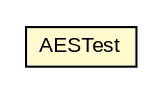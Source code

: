 #!/usr/local/bin/dot
#
# Class diagram 
# Generated by UMLGraph version R5_6-24-gf6e263 (http://www.umlgraph.org/)
#

digraph G {
	edge [fontname="arial",fontsize=10,labelfontname="arial",labelfontsize=10];
	node [fontname="arial",fontsize=10,shape=plaintext];
	nodesep=0.25;
	ranksep=0.5;
	// org.miloss.fgsms.common.AESTest
	c820 [label=<<table title="org.miloss.fgsms.common.AESTest" border="0" cellborder="1" cellspacing="0" cellpadding="2" port="p" bgcolor="lemonChiffon" href="./AESTest.html">
		<tr><td><table border="0" cellspacing="0" cellpadding="1">
<tr><td align="center" balign="center"> AESTest </td></tr>
		</table></td></tr>
		</table>>, URL="./AESTest.html", fontname="arial", fontcolor="black", fontsize=10.0];
}


